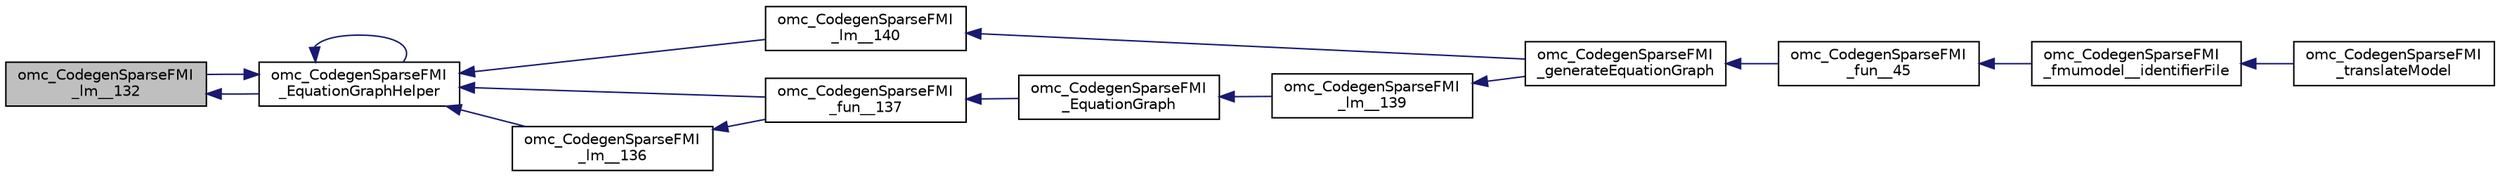 digraph "omc_CodegenSparseFMI_lm__132"
{
  edge [fontname="Helvetica",fontsize="10",labelfontname="Helvetica",labelfontsize="10"];
  node [fontname="Helvetica",fontsize="10",shape=record];
  rankdir="LR";
  Node175038 [label="omc_CodegenSparseFMI\l_lm__132",height=0.2,width=0.4,color="black", fillcolor="grey75", style="filled", fontcolor="black"];
  Node175038 -> Node175039 [dir="back",color="midnightblue",fontsize="10",style="solid",fontname="Helvetica"];
  Node175039 [label="omc_CodegenSparseFMI\l_EquationGraphHelper",height=0.2,width=0.4,color="black", fillcolor="white", style="filled",URL="$da/d88/_codegen_sparse_f_m_i_8h.html#a5b664f543b5a29082b4742eec215fbdd"];
  Node175039 -> Node175040 [dir="back",color="midnightblue",fontsize="10",style="solid",fontname="Helvetica"];
  Node175040 [label="omc_CodegenSparseFMI\l_lm__140",height=0.2,width=0.4,color="black", fillcolor="white", style="filled",URL="$d1/d2e/_codegen_sparse_f_m_i_8c.html#a7ecc6f70234a0a2440689bf2bf1b9c26"];
  Node175040 -> Node175041 [dir="back",color="midnightblue",fontsize="10",style="solid",fontname="Helvetica"];
  Node175041 [label="omc_CodegenSparseFMI\l_generateEquationGraph",height=0.2,width=0.4,color="black", fillcolor="white", style="filled",URL="$da/d88/_codegen_sparse_f_m_i_8h.html#ae7c5db81140159798336e769c224a818"];
  Node175041 -> Node175042 [dir="back",color="midnightblue",fontsize="10",style="solid",fontname="Helvetica"];
  Node175042 [label="omc_CodegenSparseFMI\l_fun__45",height=0.2,width=0.4,color="black", fillcolor="white", style="filled",URL="$d1/d2e/_codegen_sparse_f_m_i_8c.html#a33c397eee4567dbaf5269d88f9ea50f2"];
  Node175042 -> Node175043 [dir="back",color="midnightblue",fontsize="10",style="solid",fontname="Helvetica"];
  Node175043 [label="omc_CodegenSparseFMI\l_fmumodel__identifierFile",height=0.2,width=0.4,color="black", fillcolor="white", style="filled",URL="$da/d88/_codegen_sparse_f_m_i_8h.html#a0d704247081fbb1f268bdd5ae5d7f3f3"];
  Node175043 -> Node175044 [dir="back",color="midnightblue",fontsize="10",style="solid",fontname="Helvetica"];
  Node175044 [label="omc_CodegenSparseFMI\l_translateModel",height=0.2,width=0.4,color="black", fillcolor="white", style="filled",URL="$da/d88/_codegen_sparse_f_m_i_8h.html#a6e115544fcae7968ab9fa00a0ea17b1d"];
  Node175039 -> Node175045 [dir="back",color="midnightblue",fontsize="10",style="solid",fontname="Helvetica"];
  Node175045 [label="omc_CodegenSparseFMI\l_fun__137",height=0.2,width=0.4,color="black", fillcolor="white", style="filled",URL="$d1/d2e/_codegen_sparse_f_m_i_8c.html#a7c557867dcdcf42460913a0b3f860ed0"];
  Node175045 -> Node175046 [dir="back",color="midnightblue",fontsize="10",style="solid",fontname="Helvetica"];
  Node175046 [label="omc_CodegenSparseFMI\l_EquationGraph",height=0.2,width=0.4,color="black", fillcolor="white", style="filled",URL="$da/d88/_codegen_sparse_f_m_i_8h.html#ac0e76d71b6478750d9e790f789a32e11"];
  Node175046 -> Node175047 [dir="back",color="midnightblue",fontsize="10",style="solid",fontname="Helvetica"];
  Node175047 [label="omc_CodegenSparseFMI\l_lm__139",height=0.2,width=0.4,color="black", fillcolor="white", style="filled",URL="$d1/d2e/_codegen_sparse_f_m_i_8c.html#a02b726f0006a5b017efdd4d8f5d35b56"];
  Node175047 -> Node175041 [dir="back",color="midnightblue",fontsize="10",style="solid",fontname="Helvetica"];
  Node175039 -> Node175048 [dir="back",color="midnightblue",fontsize="10",style="solid",fontname="Helvetica"];
  Node175048 [label="omc_CodegenSparseFMI\l_lm__136",height=0.2,width=0.4,color="black", fillcolor="white", style="filled",URL="$d1/d2e/_codegen_sparse_f_m_i_8c.html#a97181c635837e59c8bca923da281b9eb"];
  Node175048 -> Node175045 [dir="back",color="midnightblue",fontsize="10",style="solid",fontname="Helvetica"];
  Node175039 -> Node175039 [dir="back",color="midnightblue",fontsize="10",style="solid",fontname="Helvetica"];
  Node175039 -> Node175038 [dir="back",color="midnightblue",fontsize="10",style="solid",fontname="Helvetica"];
}
